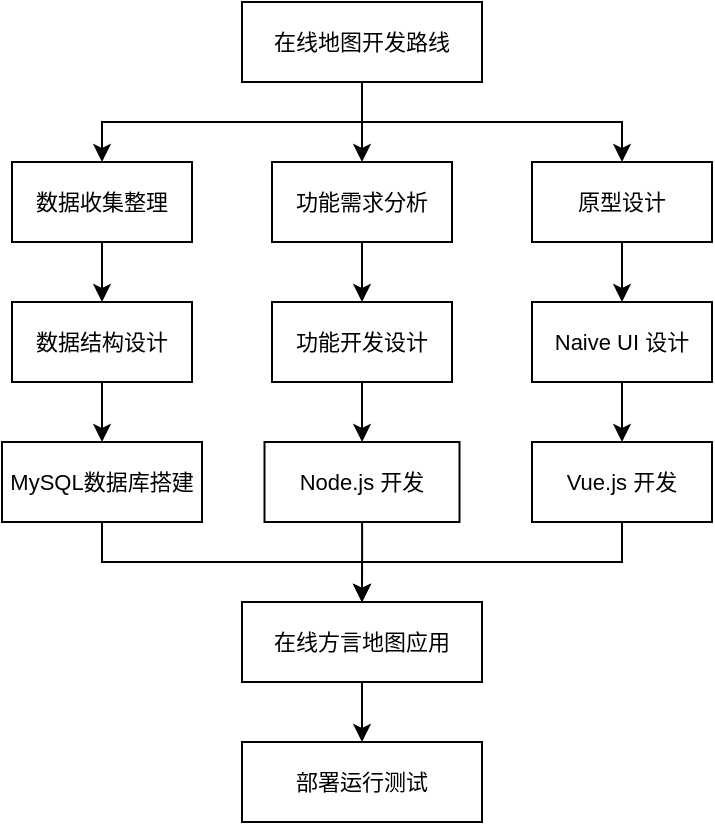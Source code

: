<mxfile version="22.1.16" type="github">
  <diagram name="第 1 页" id="ebwwwqCovfvmJ2Ybvq9N">
    <mxGraphModel dx="724" dy="379" grid="1" gridSize="10" guides="1" tooltips="1" connect="1" arrows="1" fold="1" page="1" pageScale="1" pageWidth="827" pageHeight="1169" math="0" shadow="0">
      <root>
        <mxCell id="0" />
        <mxCell id="1" parent="0" />
        <mxCell id="dwnA3CglnpUfl5cF9png-18" style="edgeStyle=orthogonalEdgeStyle;rounded=0;orthogonalLoop=1;jettySize=auto;html=1;" parent="1" source="dwnA3CglnpUfl5cF9png-2" target="dwnA3CglnpUfl5cF9png-4" edge="1">
          <mxGeometry relative="1" as="geometry" />
        </mxCell>
        <mxCell id="dwnA3CglnpUfl5cF9png-2" value="&lt;font style=&quot;font-size: 11px;&quot;&gt;数据收集整理&lt;/font&gt;" style="rounded=0;whiteSpace=wrap;html=1;" parent="1" vertex="1">
          <mxGeometry x="70" y="160" width="90" height="40" as="geometry" />
        </mxCell>
        <mxCell id="dwnA3CglnpUfl5cF9png-20" style="edgeStyle=orthogonalEdgeStyle;rounded=0;orthogonalLoop=1;jettySize=auto;html=1;entryX=0.5;entryY=0;entryDx=0;entryDy=0;" parent="1" source="dwnA3CglnpUfl5cF9png-3" target="dwnA3CglnpUfl5cF9png-6" edge="1">
          <mxGeometry relative="1" as="geometry" />
        </mxCell>
        <mxCell id="dwnA3CglnpUfl5cF9png-3" value="&lt;font style=&quot;font-size: 11px;&quot;&gt;功能需求分析&lt;/font&gt;" style="rounded=0;whiteSpace=wrap;html=1;" parent="1" vertex="1">
          <mxGeometry x="200" y="160" width="90" height="40" as="geometry" />
        </mxCell>
        <mxCell id="dwnA3CglnpUfl5cF9png-19" style="edgeStyle=orthogonalEdgeStyle;rounded=0;orthogonalLoop=1;jettySize=auto;html=1;entryX=0.5;entryY=0;entryDx=0;entryDy=0;" parent="1" source="dwnA3CglnpUfl5cF9png-4" target="dwnA3CglnpUfl5cF9png-5" edge="1">
          <mxGeometry relative="1" as="geometry" />
        </mxCell>
        <mxCell id="dwnA3CglnpUfl5cF9png-4" value="&lt;font style=&quot;font-size: 11px;&quot;&gt;数据结构设计&lt;/font&gt;" style="rounded=0;whiteSpace=wrap;html=1;" parent="1" vertex="1">
          <mxGeometry x="70" y="230" width="90" height="40" as="geometry" />
        </mxCell>
        <mxCell id="dwnA3CglnpUfl5cF9png-24" style="edgeStyle=orthogonalEdgeStyle;rounded=0;orthogonalLoop=1;jettySize=auto;html=1;entryX=0.5;entryY=0;entryDx=0;entryDy=0;" parent="1" source="dwnA3CglnpUfl5cF9png-5" target="dwnA3CglnpUfl5cF9png-11" edge="1">
          <mxGeometry relative="1" as="geometry">
            <Array as="points">
              <mxPoint x="115" y="360" />
              <mxPoint x="245" y="360" />
            </Array>
          </mxGeometry>
        </mxCell>
        <mxCell id="dwnA3CglnpUfl5cF9png-5" value="&lt;font style=&quot;font-size: 11px;&quot;&gt;MySQL数据库搭建&lt;/font&gt;" style="rounded=0;whiteSpace=wrap;html=1;" parent="1" vertex="1">
          <mxGeometry x="65" y="300" width="100" height="40" as="geometry" />
        </mxCell>
        <mxCell id="dwnA3CglnpUfl5cF9png-21" style="edgeStyle=orthogonalEdgeStyle;rounded=0;orthogonalLoop=1;jettySize=auto;html=1;" parent="1" source="dwnA3CglnpUfl5cF9png-6" target="dwnA3CglnpUfl5cF9png-7" edge="1">
          <mxGeometry relative="1" as="geometry" />
        </mxCell>
        <mxCell id="dwnA3CglnpUfl5cF9png-6" value="&lt;font style=&quot;font-size: 11px;&quot;&gt;功能开发设计&lt;/font&gt;" style="rounded=0;whiteSpace=wrap;html=1;" parent="1" vertex="1">
          <mxGeometry x="200" y="230" width="90" height="40" as="geometry" />
        </mxCell>
        <mxCell id="dwnA3CglnpUfl5cF9png-25" style="edgeStyle=orthogonalEdgeStyle;rounded=0;orthogonalLoop=1;jettySize=auto;html=1;entryX=0.5;entryY=0;entryDx=0;entryDy=0;" parent="1" source="dwnA3CglnpUfl5cF9png-7" target="dwnA3CglnpUfl5cF9png-11" edge="1">
          <mxGeometry relative="1" as="geometry" />
        </mxCell>
        <mxCell id="dwnA3CglnpUfl5cF9png-7" value="&lt;font style=&quot;font-size: 11px;&quot;&gt;Node.js 开发&lt;/font&gt;" style="rounded=0;whiteSpace=wrap;html=1;" parent="1" vertex="1">
          <mxGeometry x="196.25" y="300" width="97.5" height="40" as="geometry" />
        </mxCell>
        <mxCell id="dwnA3CglnpUfl5cF9png-22" style="edgeStyle=orthogonalEdgeStyle;rounded=0;orthogonalLoop=1;jettySize=auto;html=1;" parent="1" source="dwnA3CglnpUfl5cF9png-8" target="dwnA3CglnpUfl5cF9png-10" edge="1">
          <mxGeometry relative="1" as="geometry" />
        </mxCell>
        <mxCell id="dwnA3CglnpUfl5cF9png-8" value="&lt;font style=&quot;font-size: 11px;&quot;&gt;原型设计&lt;/font&gt;" style="rounded=0;whiteSpace=wrap;html=1;" parent="1" vertex="1">
          <mxGeometry x="330" y="160" width="90" height="40" as="geometry" />
        </mxCell>
        <mxCell id="dwnA3CglnpUfl5cF9png-26" style="edgeStyle=orthogonalEdgeStyle;rounded=0;orthogonalLoop=1;jettySize=auto;html=1;entryX=0.5;entryY=0;entryDx=0;entryDy=0;" parent="1" source="dwnA3CglnpUfl5cF9png-9" target="dwnA3CglnpUfl5cF9png-11" edge="1">
          <mxGeometry relative="1" as="geometry">
            <Array as="points">
              <mxPoint x="375" y="360" />
              <mxPoint x="245" y="360" />
            </Array>
          </mxGeometry>
        </mxCell>
        <mxCell id="dwnA3CglnpUfl5cF9png-9" value="&lt;font style=&quot;font-size: 11px;&quot;&gt;Vue.js 开发&lt;/font&gt;" style="rounded=0;whiteSpace=wrap;html=1;" parent="1" vertex="1">
          <mxGeometry x="330" y="300" width="90" height="40" as="geometry" />
        </mxCell>
        <mxCell id="dwnA3CglnpUfl5cF9png-23" style="edgeStyle=orthogonalEdgeStyle;rounded=0;orthogonalLoop=1;jettySize=auto;html=1;entryX=0.5;entryY=0;entryDx=0;entryDy=0;" parent="1" source="dwnA3CglnpUfl5cF9png-10" target="dwnA3CglnpUfl5cF9png-9" edge="1">
          <mxGeometry relative="1" as="geometry" />
        </mxCell>
        <mxCell id="dwnA3CglnpUfl5cF9png-10" value="&lt;font style=&quot;font-size: 11px;&quot;&gt;Naive UI 设计&lt;/font&gt;" style="rounded=0;whiteSpace=wrap;html=1;" parent="1" vertex="1">
          <mxGeometry x="330" y="230" width="90" height="40" as="geometry" />
        </mxCell>
        <mxCell id="dwnA3CglnpUfl5cF9png-27" style="edgeStyle=orthogonalEdgeStyle;rounded=0;orthogonalLoop=1;jettySize=auto;html=1;entryX=0.5;entryY=0;entryDx=0;entryDy=0;" parent="1" source="dwnA3CglnpUfl5cF9png-11" target="dwnA3CglnpUfl5cF9png-13" edge="1">
          <mxGeometry relative="1" as="geometry" />
        </mxCell>
        <mxCell id="dwnA3CglnpUfl5cF9png-11" value="&lt;font style=&quot;font-size: 11px;&quot;&gt;在线方言地图应用&lt;/font&gt;" style="rounded=0;whiteSpace=wrap;html=1;" parent="1" vertex="1">
          <mxGeometry x="185" y="380" width="120" height="40" as="geometry" />
        </mxCell>
        <mxCell id="dwnA3CglnpUfl5cF9png-13" value="&lt;font style=&quot;font-size: 11px;&quot;&gt;部署运行测试&lt;/font&gt;" style="rounded=0;whiteSpace=wrap;html=1;" parent="1" vertex="1">
          <mxGeometry x="185" y="450" width="120" height="40" as="geometry" />
        </mxCell>
        <mxCell id="dwnA3CglnpUfl5cF9png-15" style="edgeStyle=orthogonalEdgeStyle;rounded=0;orthogonalLoop=1;jettySize=auto;html=1;" parent="1" source="dwnA3CglnpUfl5cF9png-14" target="dwnA3CglnpUfl5cF9png-2" edge="1">
          <mxGeometry relative="1" as="geometry">
            <Array as="points">
              <mxPoint x="245" y="140" />
              <mxPoint x="115" y="140" />
            </Array>
          </mxGeometry>
        </mxCell>
        <mxCell id="dwnA3CglnpUfl5cF9png-16" style="edgeStyle=orthogonalEdgeStyle;rounded=0;orthogonalLoop=1;jettySize=auto;html=1;entryX=0.5;entryY=0;entryDx=0;entryDy=0;" parent="1" source="dwnA3CglnpUfl5cF9png-14" target="dwnA3CglnpUfl5cF9png-3" edge="1">
          <mxGeometry relative="1" as="geometry" />
        </mxCell>
        <mxCell id="dwnA3CglnpUfl5cF9png-17" style="edgeStyle=orthogonalEdgeStyle;rounded=0;orthogonalLoop=1;jettySize=auto;html=1;" parent="1" source="dwnA3CglnpUfl5cF9png-14" target="dwnA3CglnpUfl5cF9png-8" edge="1">
          <mxGeometry relative="1" as="geometry">
            <Array as="points">
              <mxPoint x="245" y="140" />
              <mxPoint x="375" y="140" />
            </Array>
          </mxGeometry>
        </mxCell>
        <mxCell id="dwnA3CglnpUfl5cF9png-14" value="&lt;font style=&quot;font-size: 11px;&quot;&gt;在线地图开发路线&lt;/font&gt;" style="rounded=0;whiteSpace=wrap;html=1;" parent="1" vertex="1">
          <mxGeometry x="185" y="80" width="120" height="40" as="geometry" />
        </mxCell>
      </root>
    </mxGraphModel>
  </diagram>
</mxfile>
